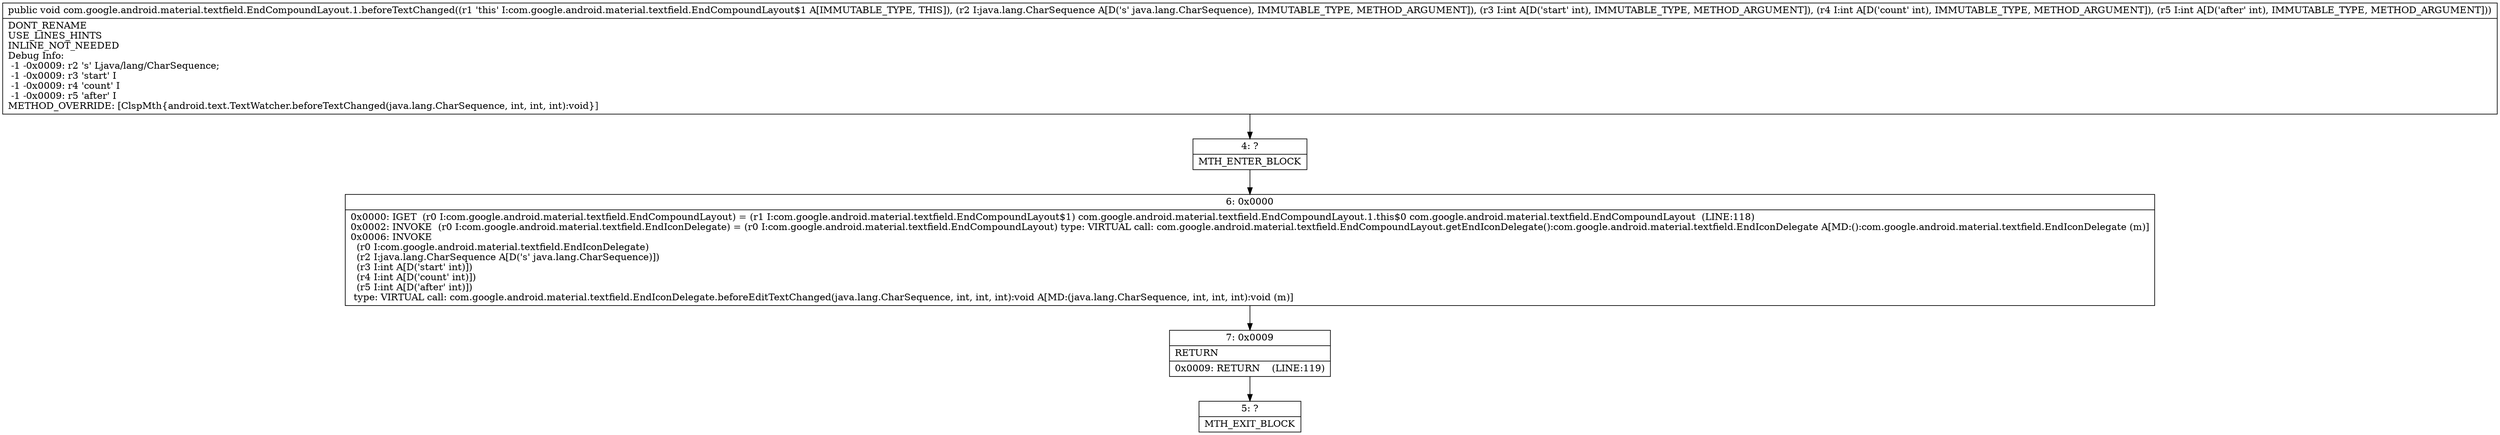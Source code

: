 digraph "CFG forcom.google.android.material.textfield.EndCompoundLayout.1.beforeTextChanged(Ljava\/lang\/CharSequence;III)V" {
Node_4 [shape=record,label="{4\:\ ?|MTH_ENTER_BLOCK\l}"];
Node_6 [shape=record,label="{6\:\ 0x0000|0x0000: IGET  (r0 I:com.google.android.material.textfield.EndCompoundLayout) = (r1 I:com.google.android.material.textfield.EndCompoundLayout$1) com.google.android.material.textfield.EndCompoundLayout.1.this$0 com.google.android.material.textfield.EndCompoundLayout  (LINE:118)\l0x0002: INVOKE  (r0 I:com.google.android.material.textfield.EndIconDelegate) = (r0 I:com.google.android.material.textfield.EndCompoundLayout) type: VIRTUAL call: com.google.android.material.textfield.EndCompoundLayout.getEndIconDelegate():com.google.android.material.textfield.EndIconDelegate A[MD:():com.google.android.material.textfield.EndIconDelegate (m)]\l0x0006: INVOKE  \l  (r0 I:com.google.android.material.textfield.EndIconDelegate)\l  (r2 I:java.lang.CharSequence A[D('s' java.lang.CharSequence)])\l  (r3 I:int A[D('start' int)])\l  (r4 I:int A[D('count' int)])\l  (r5 I:int A[D('after' int)])\l type: VIRTUAL call: com.google.android.material.textfield.EndIconDelegate.beforeEditTextChanged(java.lang.CharSequence, int, int, int):void A[MD:(java.lang.CharSequence, int, int, int):void (m)]\l}"];
Node_7 [shape=record,label="{7\:\ 0x0009|RETURN\l|0x0009: RETURN    (LINE:119)\l}"];
Node_5 [shape=record,label="{5\:\ ?|MTH_EXIT_BLOCK\l}"];
MethodNode[shape=record,label="{public void com.google.android.material.textfield.EndCompoundLayout.1.beforeTextChanged((r1 'this' I:com.google.android.material.textfield.EndCompoundLayout$1 A[IMMUTABLE_TYPE, THIS]), (r2 I:java.lang.CharSequence A[D('s' java.lang.CharSequence), IMMUTABLE_TYPE, METHOD_ARGUMENT]), (r3 I:int A[D('start' int), IMMUTABLE_TYPE, METHOD_ARGUMENT]), (r4 I:int A[D('count' int), IMMUTABLE_TYPE, METHOD_ARGUMENT]), (r5 I:int A[D('after' int), IMMUTABLE_TYPE, METHOD_ARGUMENT]))  | DONT_RENAME\lUSE_LINES_HINTS\lINLINE_NOT_NEEDED\lDebug Info:\l  \-1 \-0x0009: r2 's' Ljava\/lang\/CharSequence;\l  \-1 \-0x0009: r3 'start' I\l  \-1 \-0x0009: r4 'count' I\l  \-1 \-0x0009: r5 'after' I\lMETHOD_OVERRIDE: [ClspMth\{android.text.TextWatcher.beforeTextChanged(java.lang.CharSequence, int, int, int):void\}]\l}"];
MethodNode -> Node_4;Node_4 -> Node_6;
Node_6 -> Node_7;
Node_7 -> Node_5;
}

